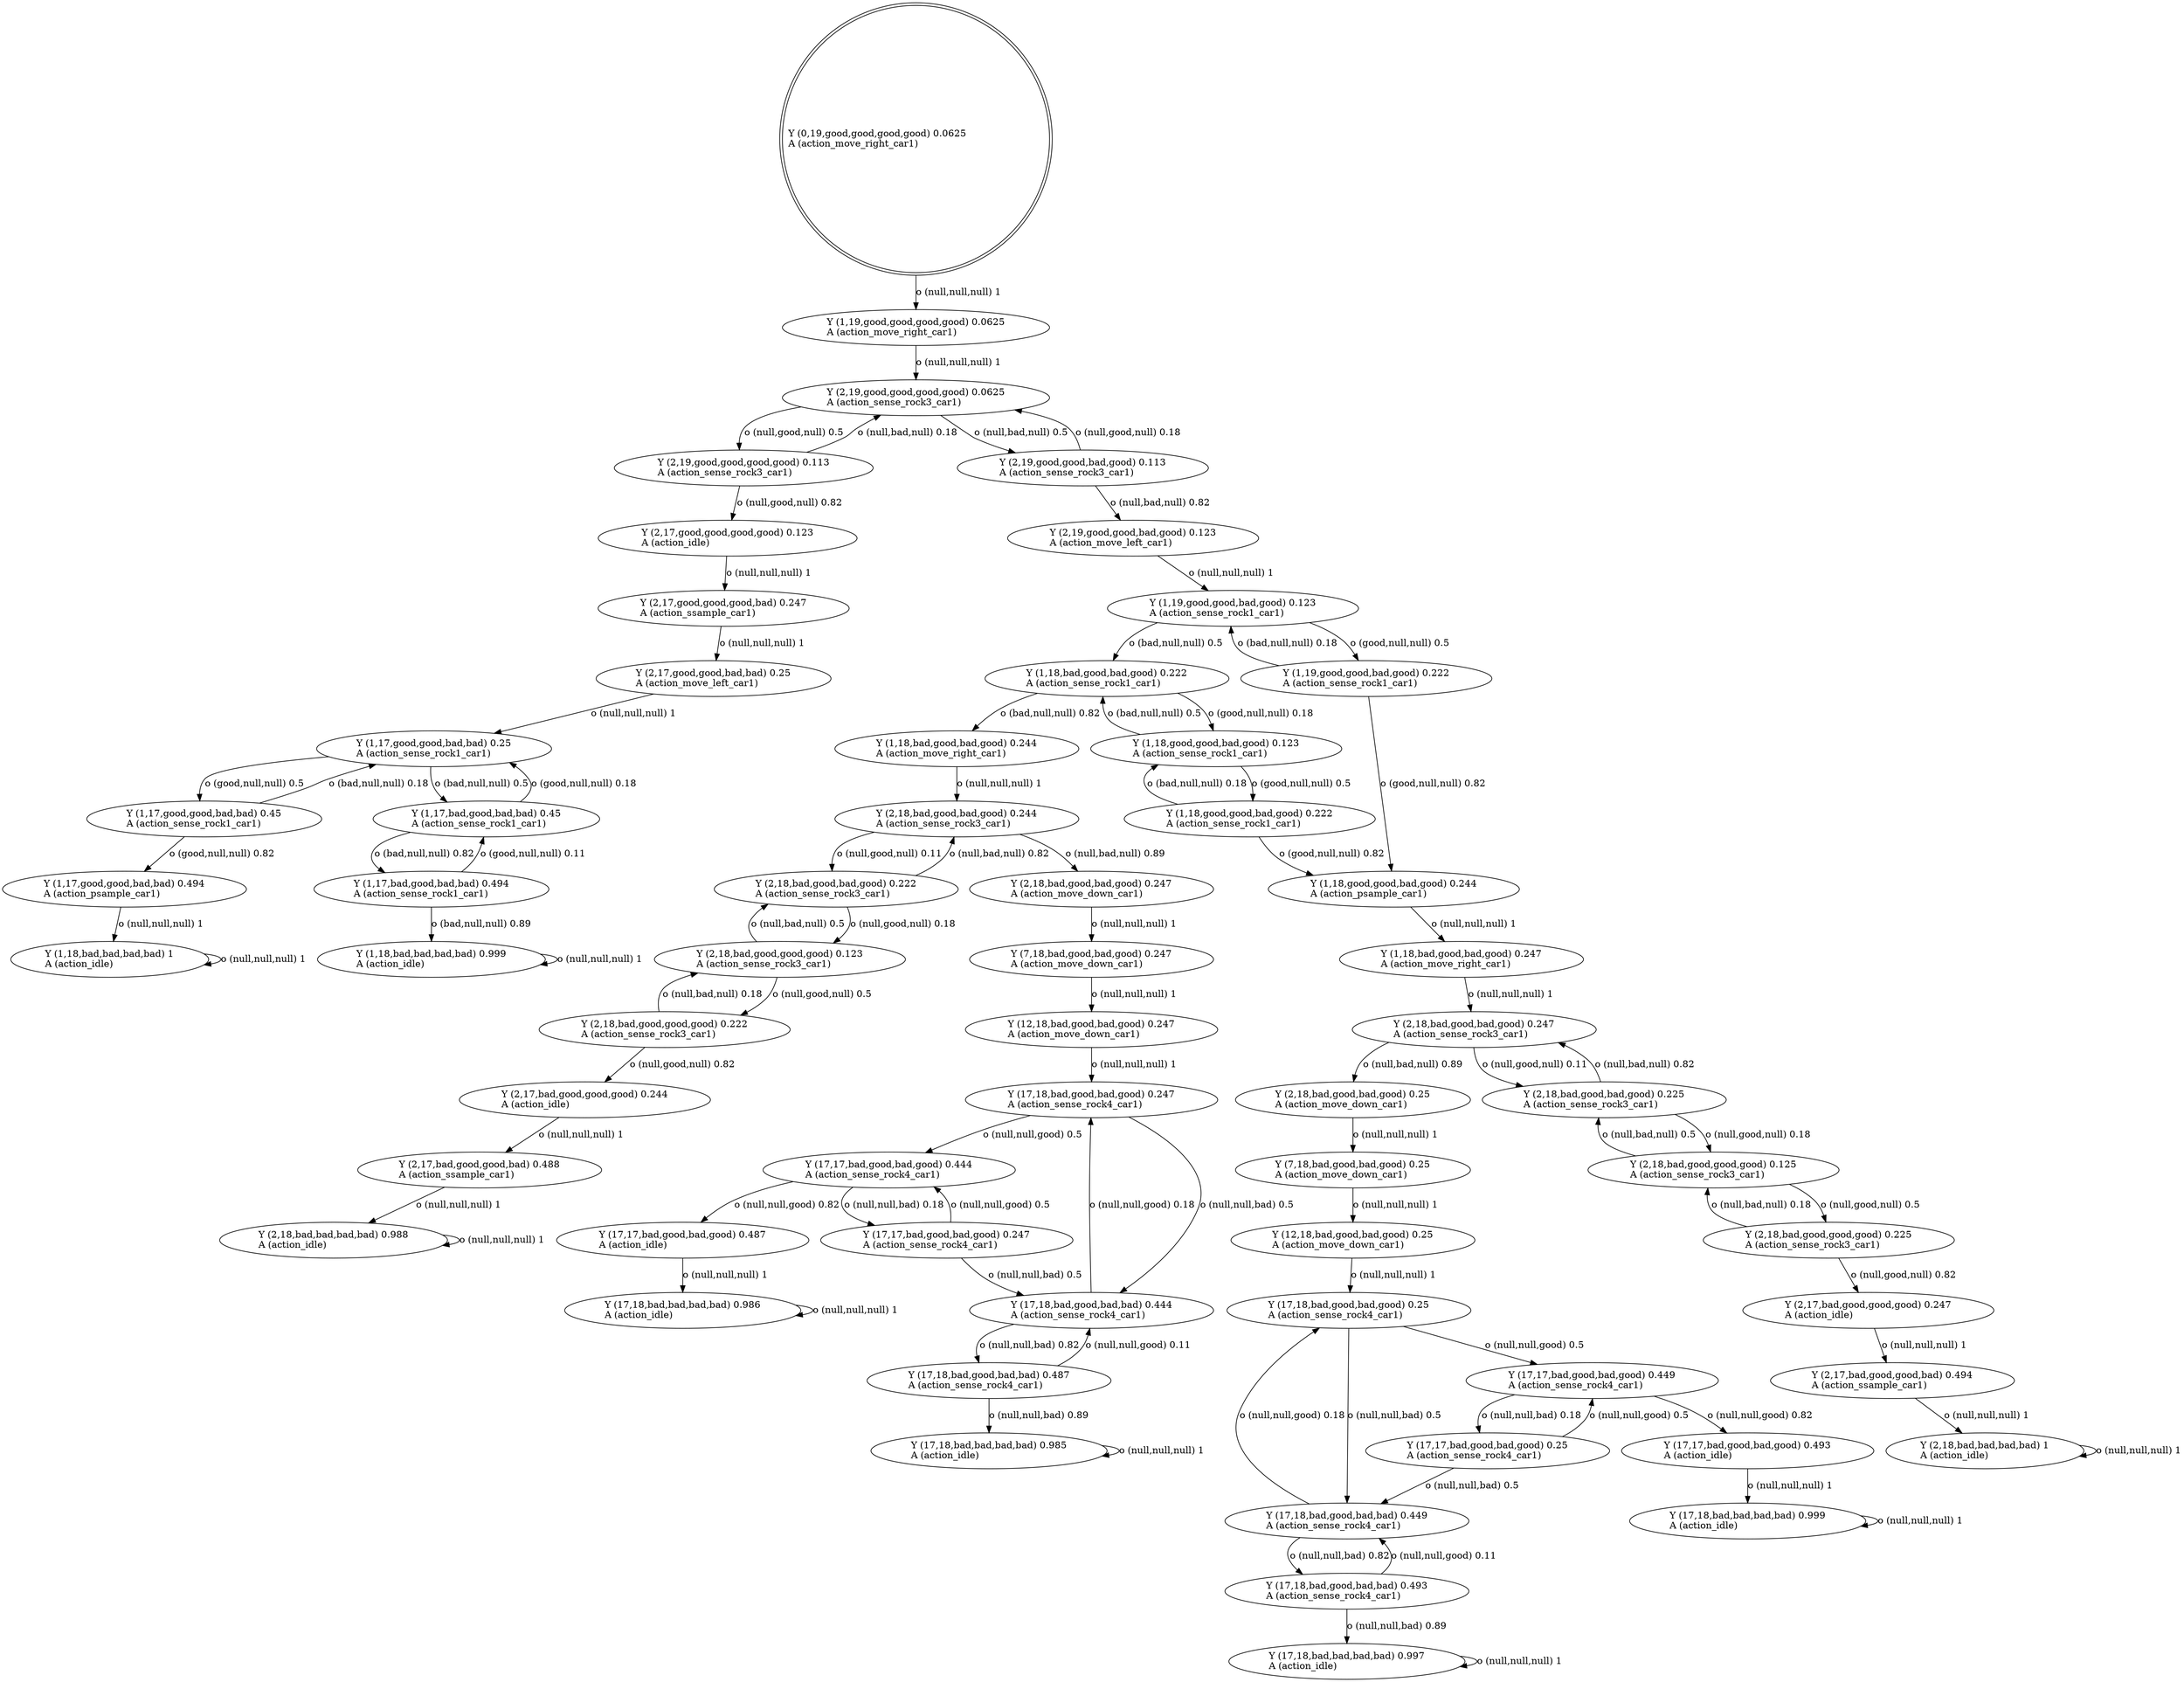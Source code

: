 digraph "G" {
root [label="Y (0,19,good,good,good,good) 0.0625\lA (action_move_right_car1)\l", labeljust="l", shape=doublecircle];
x0row1 [label="Y (1,19,good,good,good,good) 0.0625\lA (action_move_right_car1)\l"];
x0row11 [label="Y (2,19,good,good,good,good) 0.0625\lA (action_sense_rock3_car1)\l"];
x0row26 [label="Y (2,19,good,good,good,good) 0.113\lA (action_sense_rock3_car1)\l"];
x0row27 [label="Y (2,19,good,good,bad,good) 0.113\lA (action_sense_rock3_car1)\l"];
x0row58 [label="Y (2,17,good,good,good,good) 0.123\lA (action_idle)\l"];
x0row71 [label="Y (2,17,good,good,good,bad) 0.247\lA (action_ssample_car1)\l"];
x0row74 [label="Y (2,17,good,good,bad,bad) 0.25\lA (action_move_left_car1)\l"];
x0row81 [label="Y (1,17,good,good,bad,bad) 0.25\lA (action_sense_rock1_car1)\l"];
x0row90 [label="Y (1,17,good,good,bad,bad) 0.45\lA (action_sense_rock1_car1)\l"];
x0row91 [label="Y (1,17,bad,good,bad,bad) 0.45\lA (action_sense_rock1_car1)\l"];
x0row97 [label="Y (1,17,good,good,bad,bad) 0.494\lA (action_psample_car1)\l"];
x0row118 [label="Y (1,18,bad,bad,bad,bad) 1\lA (action_idle)\l"];
x0row120 [label="Y (2,18,bad,bad,bad,bad) 1\lA (action_idle)\l"];
x0row128 [label="Y (1,17,bad,good,bad,bad) 0.494\lA (action_sense_rock1_car1)\l"];
x0row149 [label="Y (1,18,bad,bad,bad,bad) 0.999\lA (action_idle)\l"];
x0row162 [label="Y (2,19,good,good,bad,good) 0.123\lA (action_move_left_car1)\l"];
x0row167 [label="Y (1,19,good,good,bad,good) 0.123\lA (action_sense_rock1_car1)\l"];
x0row179 [label="Y (1,19,good,good,bad,good) 0.222\lA (action_sense_rock1_car1)\l"];
x0row185 [label="Y (1,18,good,good,bad,good) 0.123\lA (action_sense_rock1_car1)\l"];
x0row195 [label="Y (1,18,good,good,bad,good) 0.222\lA (action_sense_rock1_car1)\l"];
x0row205 [label="Y (1,18,good,good,bad,good) 0.244\lA (action_psample_car1)\l"];
x0row210 [label="Y (1,18,bad,good,bad,good) 0.247\lA (action_move_right_car1)\l"];
x0row220 [label="Y (2,18,bad,good,bad,good) 0.247\lA (action_sense_rock3_car1)\l"];
x0row231 [label="Y (2,18,bad,good,bad,good) 0.225\lA (action_sense_rock3_car1)\l"];
x0row232 [label="Y (2,18,bad,good,bad,good) 0.25\lA (action_move_down_car1)\l"];
x0row241 [label="Y (2,18,bad,good,good,good) 0.125\lA (action_sense_rock3_car1)\l"];
x0row250 [label="Y (2,18,bad,good,good,good) 0.225\lA (action_sense_rock3_car1)\l"];
x0row271 [label="Y (2,17,bad,good,good,good) 0.247\lA (action_idle)\l"];
x0row282 [label="Y (2,17,bad,good,good,bad) 0.494\lA (action_ssample_car1)\l"];
x0row301 [label="Y (7,18,bad,good,bad,good) 0.25\lA (action_move_down_car1)\l"];
x0row310 [label="Y (12,18,bad,good,bad,good) 0.25\lA (action_move_down_car1)\l"];
x0row320 [label="Y (17,18,bad,good,bad,good) 0.25\lA (action_sense_rock4_car1)\l"];
x0row334 [label="Y (17,18,bad,good,bad,bad) 0.449\lA (action_sense_rock4_car1)\l"];
x0row335 [label="Y (17,17,bad,good,bad,good) 0.25\lA (action_sense_rock4_car1)\l"];
x0row344 [label="Y (17,17,bad,good,bad,good) 0.449\lA (action_sense_rock4_car1)\l"];
x0row353 [label="Y (17,17,bad,good,bad,good) 0.493\lA (action_idle)\l"];
x0row372 [label="Y (17,18,bad,bad,bad,bad) 0.999\lA (action_idle)\l"];
x0row395 [label="Y (17,18,bad,good,bad,bad) 0.493\lA (action_sense_rock4_car1)\l"];
x0row415 [label="Y (17,18,bad,bad,bad,bad) 0.997\lA (action_idle)\l"];
x0row432 [label="Y (1,18,bad,good,bad,good) 0.222\lA (action_sense_rock1_car1)\l"];
x0row437 [label="Y (1,18,bad,good,bad,good) 0.244\lA (action_move_right_car1)\l"];
x0row465 [label="Y (2,18,bad,good,bad,good) 0.244\lA (action_sense_rock3_car1)\l"];
x0row479 [label="Y (2,18,bad,good,bad,good) 0.222\lA (action_sense_rock3_car1)\l"];
x0row480 [label="Y (2,18,bad,good,bad,good) 0.247\lA (action_move_down_car1)\l"];
x0row491 [label="Y (2,18,bad,good,good,good) 0.123\lA (action_sense_rock3_car1)\l"];
x0row502 [label="Y (2,18,bad,good,good,good) 0.222\lA (action_sense_rock3_car1)\l"];
x0row527 [label="Y (2,17,bad,good,good,good) 0.244\lA (action_idle)\l"];
x0row540 [label="Y (2,17,bad,good,good,bad) 0.488\lA (action_ssample_car1)\l"];
x0row559 [label="Y (2,18,bad,bad,bad,bad) 0.988\lA (action_idle)\l"];
x0row567 [label="Y (7,18,bad,good,bad,good) 0.247\lA (action_move_down_car1)\l"];
x0row578 [label="Y (12,18,bad,good,bad,good) 0.247\lA (action_move_down_car1)\l"];
x0row590 [label="Y (17,18,bad,good,bad,good) 0.247\lA (action_sense_rock4_car1)\l"];
x0row608 [label="Y (17,18,bad,good,bad,bad) 0.444\lA (action_sense_rock4_car1)\l"];
x0row609 [label="Y (17,17,bad,good,bad,good) 0.247\lA (action_sense_rock4_car1)\l"];
x0row620 [label="Y (17,17,bad,good,bad,good) 0.444\lA (action_sense_rock4_car1)\l"];
x0row631 [label="Y (17,17,bad,good,bad,good) 0.487\lA (action_idle)\l"];
x0row656 [label="Y (17,18,bad,bad,bad,bad) 0.986\lA (action_idle)\l"];
x0row687 [label="Y (17,18,bad,good,bad,bad) 0.487\lA (action_sense_rock4_car1)\l"];
x0row711 [label="Y (17,18,bad,bad,bad,bad) 0.985\lA (action_idle)\l"];
root -> x0row1  [key=0, label="o (null,null,null) 1\l"];
x0row1 -> x0row11  [key=0, label="o (null,null,null) 1\l"];
x0row11 -> x0row26  [key=0, label="o (null,good,null) 0.5\l"];
x0row11 -> x0row27  [key=0, label="o (null,bad,null) 0.5\l"];
x0row26 -> x0row11  [key=0, label="o (null,bad,null) 0.18\l"];
x0row26 -> x0row58  [key=0, label="o (null,good,null) 0.82\l"];
x0row27 -> x0row11  [key=0, label="o (null,good,null) 0.18\l"];
x0row27 -> x0row162  [key=0, label="o (null,bad,null) 0.82\l"];
x0row58 -> x0row71  [key=0, label="o (null,null,null) 1\l"];
x0row71 -> x0row74  [key=0, label="o (null,null,null) 1\l"];
x0row74 -> x0row81  [key=0, label="o (null,null,null) 1\l"];
x0row81 -> x0row90  [key=0, label="o (good,null,null) 0.5\l"];
x0row81 -> x0row91  [key=0, label="o (bad,null,null) 0.5\l"];
x0row90 -> x0row97  [key=0, label="o (good,null,null) 0.82\l"];
x0row90 -> x0row81  [key=0, label="o (bad,null,null) 0.18\l"];
x0row91 -> x0row81  [key=0, label="o (good,null,null) 0.18\l"];
x0row91 -> x0row128  [key=0, label="o (bad,null,null) 0.82\l"];
x0row97 -> x0row118  [key=0, label="o (null,null,null) 1\l"];
x0row118 -> x0row118  [key=0, label="o (null,null,null) 1\l"];
x0row120 -> x0row120  [key=0, label="o (null,null,null) 1\l"];
x0row128 -> x0row91  [key=0, label="o (good,null,null) 0.11\l"];
x0row128 -> x0row149  [key=0, label="o (bad,null,null) 0.89\l"];
x0row149 -> x0row149  [key=0, label="o (null,null,null) 1\l"];
x0row162 -> x0row167  [key=0, label="o (null,null,null) 1\l"];
x0row167 -> x0row179  [key=0, label="o (good,null,null) 0.5\l"];
x0row167 -> x0row432  [key=0, label="o (bad,null,null) 0.5\l"];
x0row179 -> x0row167  [key=0, label="o (bad,null,null) 0.18\l"];
x0row179 -> x0row205  [key=0, label="o (good,null,null) 0.82\l"];
x0row185 -> x0row195  [key=0, label="o (good,null,null) 0.5\l"];
x0row185 -> x0row432  [key=0, label="o (bad,null,null) 0.5\l"];
x0row195 -> x0row205  [key=0, label="o (good,null,null) 0.82\l"];
x0row195 -> x0row185  [key=0, label="o (bad,null,null) 0.18\l"];
x0row205 -> x0row210  [key=0, label="o (null,null,null) 1\l"];
x0row210 -> x0row220  [key=0, label="o (null,null,null) 1\l"];
x0row220 -> x0row231  [key=0, label="o (null,good,null) 0.11\l"];
x0row220 -> x0row232  [key=0, label="o (null,bad,null) 0.89\l"];
x0row231 -> x0row241  [key=0, label="o (null,good,null) 0.18\l"];
x0row231 -> x0row220  [key=0, label="o (null,bad,null) 0.82\l"];
x0row232 -> x0row301  [key=0, label="o (null,null,null) 1\l"];
x0row241 -> x0row250  [key=0, label="o (null,good,null) 0.5\l"];
x0row241 -> x0row231  [key=0, label="o (null,bad,null) 0.5\l"];
x0row250 -> x0row241  [key=0, label="o (null,bad,null) 0.18\l"];
x0row250 -> x0row271  [key=0, label="o (null,good,null) 0.82\l"];
x0row271 -> x0row282  [key=0, label="o (null,null,null) 1\l"];
x0row282 -> x0row120  [key=0, label="o (null,null,null) 1\l"];
x0row301 -> x0row310  [key=0, label="o (null,null,null) 1\l"];
x0row310 -> x0row320  [key=0, label="o (null,null,null) 1\l"];
x0row320 -> x0row334  [key=0, label="o (null,null,bad) 0.5\l"];
x0row320 -> x0row344  [key=0, label="o (null,null,good) 0.5\l"];
x0row334 -> x0row320  [key=0, label="o (null,null,good) 0.18\l"];
x0row334 -> x0row395  [key=0, label="o (null,null,bad) 0.82\l"];
x0row335 -> x0row344  [key=0, label="o (null,null,good) 0.5\l"];
x0row335 -> x0row334  [key=0, label="o (null,null,bad) 0.5\l"];
x0row344 -> x0row353  [key=0, label="o (null,null,good) 0.82\l"];
x0row344 -> x0row335  [key=0, label="o (null,null,bad) 0.18\l"];
x0row353 -> x0row372  [key=0, label="o (null,null,null) 1\l"];
x0row372 -> x0row372  [key=0, label="o (null,null,null) 1\l"];
x0row395 -> x0row334  [key=0, label="o (null,null,good) 0.11\l"];
x0row395 -> x0row415  [key=0, label="o (null,null,bad) 0.89\l"];
x0row415 -> x0row415  [key=0, label="o (null,null,null) 1\l"];
x0row432 -> x0row185  [key=0, label="o (good,null,null) 0.18\l"];
x0row432 -> x0row437  [key=0, label="o (bad,null,null) 0.82\l"];
x0row437 -> x0row465  [key=0, label="o (null,null,null) 1\l"];
x0row465 -> x0row479  [key=0, label="o (null,good,null) 0.11\l"];
x0row465 -> x0row480  [key=0, label="o (null,bad,null) 0.89\l"];
x0row479 -> x0row491  [key=0, label="o (null,good,null) 0.18\l"];
x0row479 -> x0row465  [key=0, label="o (null,bad,null) 0.82\l"];
x0row480 -> x0row567  [key=0, label="o (null,null,null) 1\l"];
x0row491 -> x0row502  [key=0, label="o (null,good,null) 0.5\l"];
x0row491 -> x0row479  [key=0, label="o (null,bad,null) 0.5\l"];
x0row502 -> x0row491  [key=0, label="o (null,bad,null) 0.18\l"];
x0row502 -> x0row527  [key=0, label="o (null,good,null) 0.82\l"];
x0row527 -> x0row540  [key=0, label="o (null,null,null) 1\l"];
x0row540 -> x0row559  [key=0, label="o (null,null,null) 1\l"];
x0row559 -> x0row559  [key=0, label="o (null,null,null) 1\l"];
x0row567 -> x0row578  [key=0, label="o (null,null,null) 1\l"];
x0row578 -> x0row590  [key=0, label="o (null,null,null) 1\l"];
x0row590 -> x0row608  [key=0, label="o (null,null,bad) 0.5\l"];
x0row590 -> x0row620  [key=0, label="o (null,null,good) 0.5\l"];
x0row608 -> x0row590  [key=0, label="o (null,null,good) 0.18\l"];
x0row608 -> x0row687  [key=0, label="o (null,null,bad) 0.82\l"];
x0row609 -> x0row620  [key=0, label="o (null,null,good) 0.5\l"];
x0row609 -> x0row608  [key=0, label="o (null,null,bad) 0.5\l"];
x0row620 -> x0row631  [key=0, label="o (null,null,good) 0.82\l"];
x0row620 -> x0row609  [key=0, label="o (null,null,bad) 0.18\l"];
x0row631 -> x0row656  [key=0, label="o (null,null,null) 1\l"];
x0row656 -> x0row656  [key=0, label="o (null,null,null) 1\l"];
x0row687 -> x0row608  [key=0, label="o (null,null,good) 0.11\l"];
x0row687 -> x0row711  [key=0, label="o (null,null,bad) 0.89\l"];
x0row711 -> x0row711  [key=0, label="o (null,null,null) 1\l"];
}
